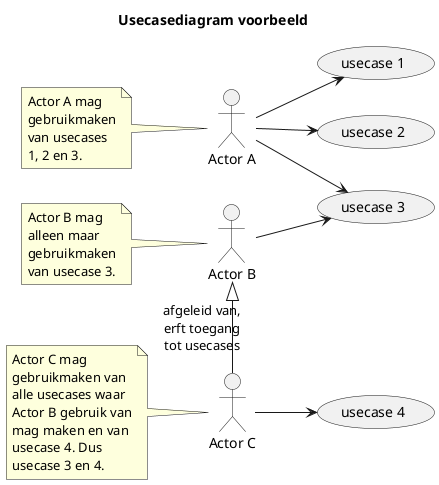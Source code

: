 @startuml
left to right direction
Title Usecasediagram voorbeeld
:Actor A: as a
:Actor B: as b
:Actor C: as c
b <|-right- c : afgeleid van,\nerft toegang\ntot usecases
a -down-> (usecase 1)
a -down-> (usecase 2)
a -down-> (usecase 3)
b -down-> (usecase 3)
c -down-> (usecase 4)

note left of a
Actor A mag
gebruikmaken
van usecases
1, 2 en 3.
end note

note left of b
Actor B mag
alleen maar
gebruikmaken
van usecase 3.
end note

note left of c
Actor C mag
gebruikmaken van
alle usecases waar
Actor B gebruik van
mag maken en van
usecase 4. Dus
usecase 3 en 4.
end note

@enduml
